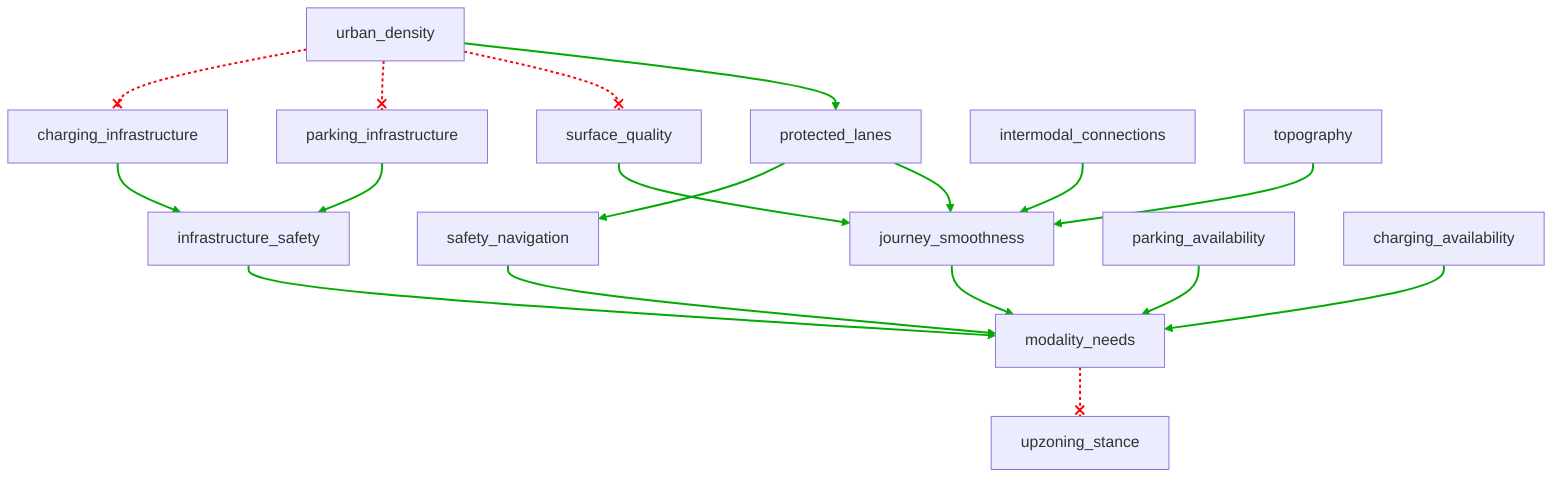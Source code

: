 flowchart TD
n1[urban_density]
n2[protected_lanes]
n3[surface_quality]
n4[parking_infrastructure]
n5[charging_infrastructure]
n6[intermodal_connections]
n7[topography]
n8[journey_smoothness]
n9[safety_navigation]
n10[infrastructure_safety]
n11[parking_availability]
n12[charging_availability]
n13[modality_needs]
n14[upzoning_stance]
n1 --> n2
n1 --x n3
n1 --x n4
n1 --x n5
n2 --> n8
n2 --> n9
n3 --> n8
n4 --> n10
n5 --> n10
n6 --> n8
n7 --> n8
n8 --> n13
n9 --> n13
n10 --> n13
n11 --> n13
n12 --> n13
n13 --x n14
linkStyle 0 stroke:#00AA00,stroke-width:2px
linkStyle 1 stroke:#FF0000,stroke-dasharray:3,stroke-width:2px
linkStyle 2 stroke:#FF0000,stroke-dasharray:3,stroke-width:2px
linkStyle 3 stroke:#FF0000,stroke-dasharray:3,stroke-width:2px
linkStyle 4 stroke:#00AA00,stroke-width:2px
linkStyle 5 stroke:#00AA00,stroke-width:2px
linkStyle 6 stroke:#00AA00,stroke-width:2px
linkStyle 7 stroke:#00AA00,stroke-width:2px
linkStyle 8 stroke:#00AA00,stroke-width:2px
linkStyle 9 stroke:#00AA00,stroke-width:2px
linkStyle 10 stroke:#00AA00,stroke-width:2px
linkStyle 11 stroke:#00AA00,stroke-width:2px
linkStyle 12 stroke:#00AA00,stroke-width:2px
linkStyle 13 stroke:#00AA00,stroke-width:2px
linkStyle 14 stroke:#00AA00,stroke-width:2px
linkStyle 15 stroke:#00AA00,stroke-width:2px
linkStyle 16 stroke:#FF0000,stroke-dasharray:3,stroke-width:2px